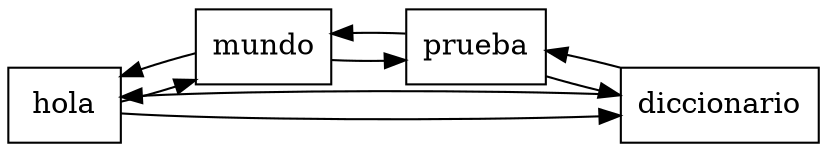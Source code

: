digraph G{
rankdir = LR;
node [shape= record];
hola->mundo
diccionario->prueba
mundo->prueba
hola->diccionario
prueba->diccionario
mundo->hola
diccionario->hola
prueba->mundo
}